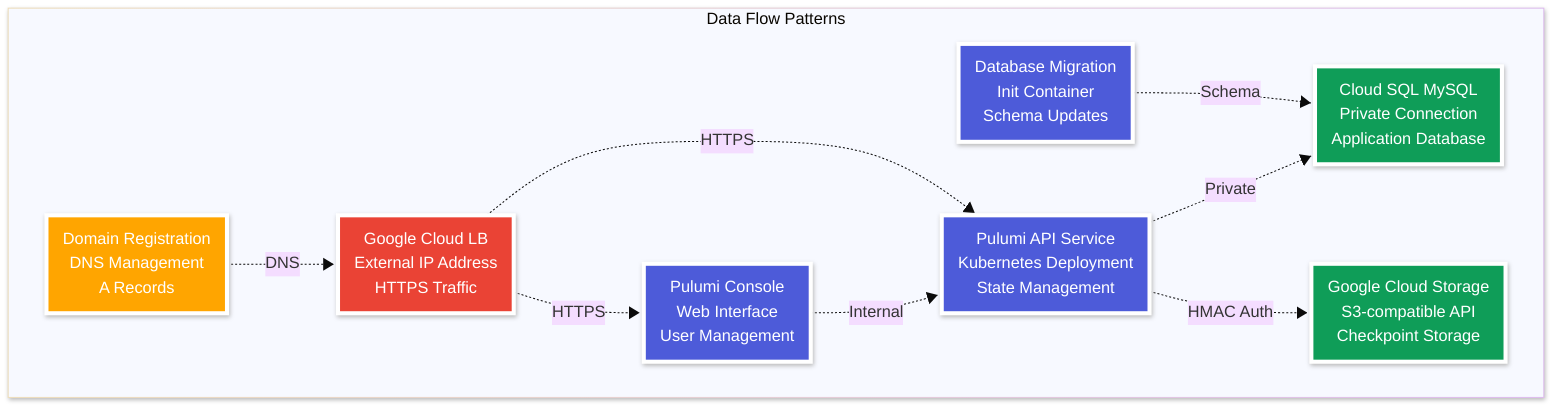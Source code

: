 ---
config:
  look: neo
  theme: base
---
graph TD
    classDef storage fill:#0F9D58,stroke:#FFFFFF,stroke-width:4px,color:#FFFFFF
    classDef pulumi fill:#4d5bd9,stroke:#FFFFFF,stroke-width:4px,color:#FFFFFF
    classDef network fill:#EA4335,stroke:#FFFFFF,stroke-width:4px,color:#FFFFFF
    classDef external fill:#FFA500,stroke:#FFFFFF,stroke-width:4px,color:#FFFFFF
    
    subgraph FLOW["Data Flow Patterns"]
        API[Pulumi API Service<br/>Kubernetes Deployment<br/>State Management]:::pulumi
        CONSOLE[Pulumi Console<br/>Web Interface<br/>User Management]:::pulumi
        MIGRATION[Database Migration<br/>Init Container<br/>Schema Updates]:::pulumi
        
        MYSQL_DB[Cloud SQL MySQL<br/>Private Connection<br/>Application Database]:::storage
        GCS_STATE[Google Cloud Storage<br/>S3-compatible API<br/>Checkpoint Storage]:::storage
        
        EXTERNAL_LB[Google Cloud LB<br/>External IP Address<br/>HTTPS Traffic]:::network
        
        DNS_EXT[Domain Registration<br/>DNS Management<br/>A Records]:::external
    end
    
    API -.->|Private| MYSQL_DB
    API -.->|HMAC Auth| GCS_STATE
    CONSOLE -.->|Internal| API
    MIGRATION -.->|Schema| MYSQL_DB
    
    EXTERNAL_LB -.->|HTTPS| API
    EXTERNAL_LB -.->|HTTPS| CONSOLE
    DNS_EXT -.->|DNS| EXTERNAL_LB